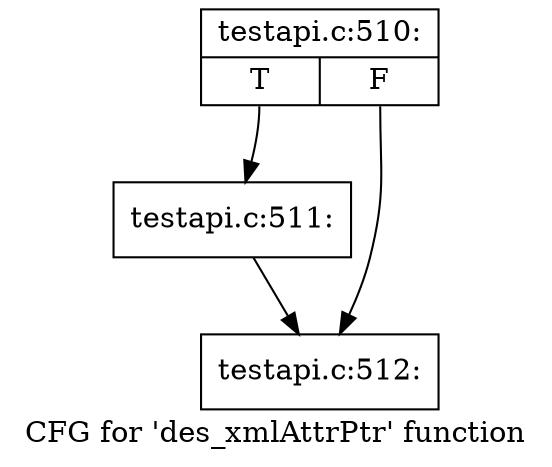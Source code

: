digraph "CFG for 'des_xmlAttrPtr' function" {
	label="CFG for 'des_xmlAttrPtr' function";

	Node0x4434820 [shape=record,label="{testapi.c:510:|{<s0>T|<s1>F}}"];
	Node0x4434820:s0 -> Node0x4436de0;
	Node0x4434820:s1 -> Node0x4436e30;
	Node0x4436de0 [shape=record,label="{testapi.c:511:}"];
	Node0x4436de0 -> Node0x4436e30;
	Node0x4436e30 [shape=record,label="{testapi.c:512:}"];
}
